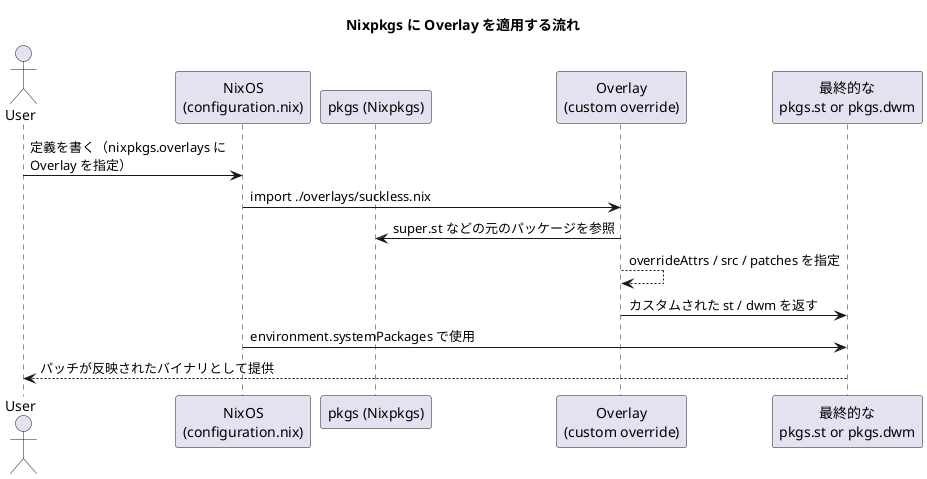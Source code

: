 @startuml
title Nixpkgs に Overlay を適用する流れ

actor User
participant "NixOS\n(configuration.nix)" as Config
participant "pkgs (Nixpkgs)" as Pkgs
participant "Overlay\n(custom override)" as Overlay
participant "最終的な\npkgs.st or pkgs.dwm" as FinalPkgs

User -> Config : 定義を書く（nixpkgs.overlays に\nOverlay を指定）
Config -> Overlay : import ./overlays/suckless.nix
Overlay -> Pkgs : super.st などの元のパッケージを参照
Overlay --> Overlay : overrideAttrs / src / patches を指定
Overlay -> FinalPkgs : カスタムされた st / dwm を返す

Config -> FinalPkgs : environment.systemPackages で使用

FinalPkgs --> User : パッチが反映されたバイナリとして提供

@enduml